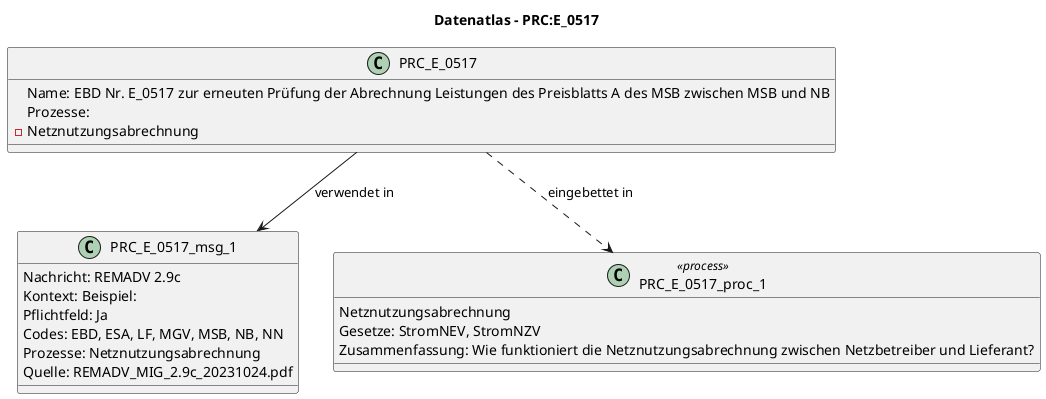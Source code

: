 @startuml
title Datenatlas – PRC:E_0517
class PRC_E_0517 {
  Name: EBD Nr. E_0517 zur erneuten Prüfung der Abrechnung Leistungen des Preisblatts A des MSB zwischen MSB und NB
  Prozesse:
    - Netznutzungsabrechnung
}
class PRC_E_0517_msg_1 {
  Nachricht: REMADV 2.9c
  Kontext: Beispiel:
  Pflichtfeld: Ja
  Codes: EBD, ESA, LF, MGV, MSB, NB, NN
  Prozesse: Netznutzungsabrechnung
  Quelle: REMADV_MIG_2.9c_20231024.pdf
}
PRC_E_0517 --> PRC_E_0517_msg_1 : verwendet in
class PRC_E_0517_proc_1 <<process>> {
  Netznutzungsabrechnung
  Gesetze: StromNEV, StromNZV
  Zusammenfassung: Wie funktioniert die Netznutzungsabrechnung zwischen Netzbetreiber und Lieferant?
}
PRC_E_0517 ..> PRC_E_0517_proc_1 : eingebettet in
@enduml